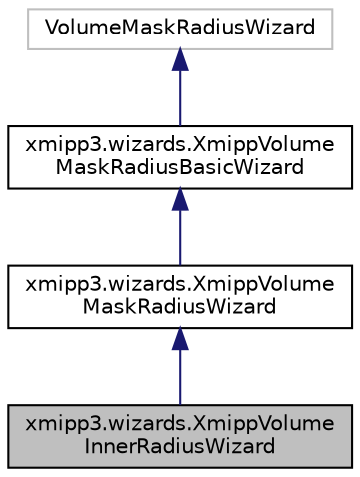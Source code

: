 digraph "xmipp3.wizards.XmippVolumeInnerRadiusWizard"
{
  edge [fontname="Helvetica",fontsize="10",labelfontname="Helvetica",labelfontsize="10"];
  node [fontname="Helvetica",fontsize="10",shape=record];
  Node0 [label="xmipp3.wizards.XmippVolume\lInnerRadiusWizard",height=0.2,width=0.4,color="black", fillcolor="grey75", style="filled", fontcolor="black"];
  Node1 -> Node0 [dir="back",color="midnightblue",fontsize="10",style="solid",fontname="Helvetica"];
  Node1 [label="xmipp3.wizards.XmippVolume\lMaskRadiusWizard",height=0.2,width=0.4,color="black", fillcolor="white", style="filled",URL="$classxmipp3_1_1wizards_1_1XmippVolumeMaskRadiusWizard.html"];
  Node2 -> Node1 [dir="back",color="midnightblue",fontsize="10",style="solid",fontname="Helvetica"];
  Node2 [label="xmipp3.wizards.XmippVolume\lMaskRadiusBasicWizard",height=0.2,width=0.4,color="black", fillcolor="white", style="filled",URL="$classxmipp3_1_1wizards_1_1XmippVolumeMaskRadiusBasicWizard.html"];
  Node3 -> Node2 [dir="back",color="midnightblue",fontsize="10",style="solid",fontname="Helvetica"];
  Node3 [label="VolumeMaskRadiusWizard",height=0.2,width=0.4,color="grey75", fillcolor="white", style="filled"];
}
